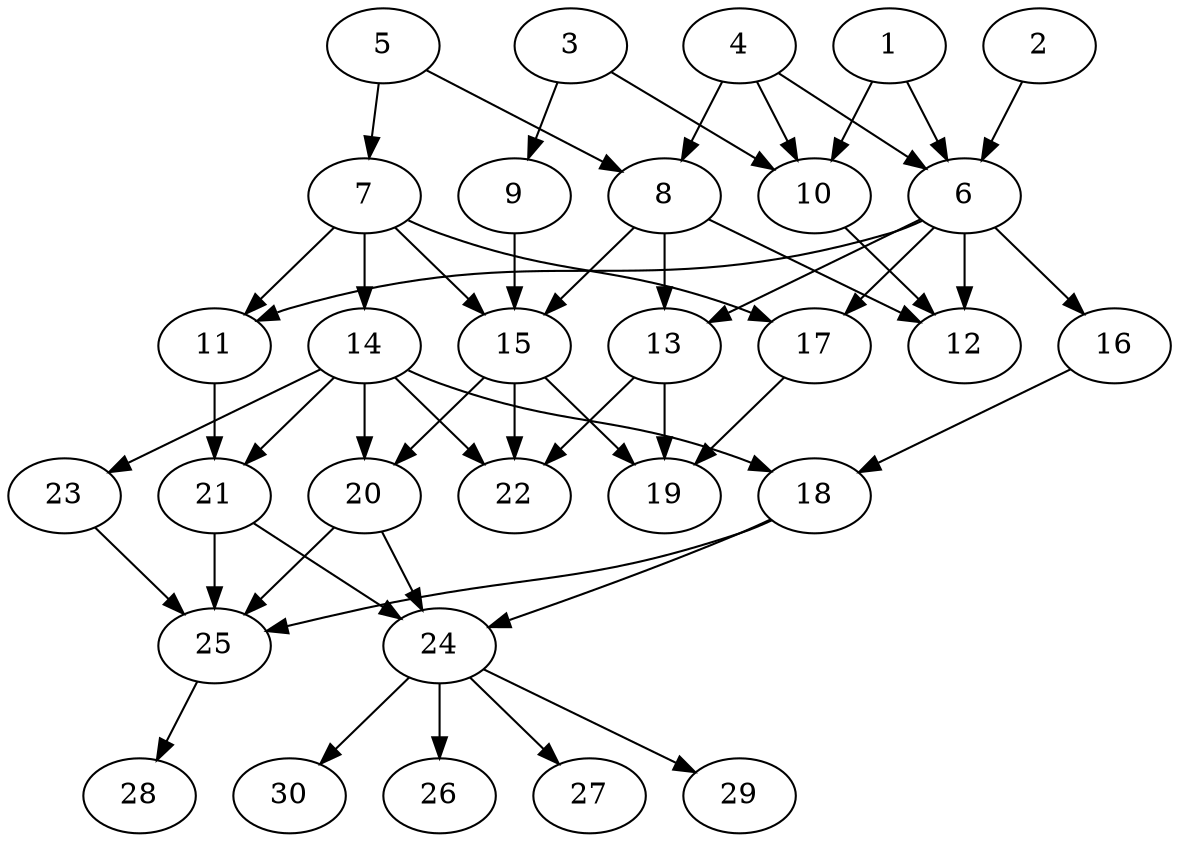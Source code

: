 // DAG automatically generated by daggen at Thu Oct  3 14:04:19 2019
// ./daggen --dot -n 30 --ccr 0.5 --fat 0.5 --regular 0.5 --density 0.6 --mindata 5242880 --maxdata 52428800 
digraph G {
  1 [size="35946496", alpha="0.01", expect_size="17973248"] 
  1 -> 6 [size ="17973248"]
  1 -> 10 [size ="17973248"]
  2 [size="76001280", alpha="0.16", expect_size="38000640"] 
  2 -> 6 [size ="38000640"]
  3 [size="36749312", alpha="0.19", expect_size="18374656"] 
  3 -> 9 [size ="18374656"]
  3 -> 10 [size ="18374656"]
  4 [size="58238976", alpha="0.02", expect_size="29119488"] 
  4 -> 6 [size ="29119488"]
  4 -> 8 [size ="29119488"]
  4 -> 10 [size ="29119488"]
  5 [size="58167296", alpha="0.05", expect_size="29083648"] 
  5 -> 7 [size ="29083648"]
  5 -> 8 [size ="29083648"]
  6 [size="99653632", alpha="0.15", expect_size="49826816"] 
  6 -> 11 [size ="49826816"]
  6 -> 12 [size ="49826816"]
  6 -> 13 [size ="49826816"]
  6 -> 16 [size ="49826816"]
  6 -> 17 [size ="49826816"]
  7 [size="88555520", alpha="0.12", expect_size="44277760"] 
  7 -> 11 [size ="44277760"]
  7 -> 14 [size ="44277760"]
  7 -> 15 [size ="44277760"]
  7 -> 17 [size ="44277760"]
  8 [size="73109504", alpha="0.11", expect_size="36554752"] 
  8 -> 12 [size ="36554752"]
  8 -> 13 [size ="36554752"]
  8 -> 15 [size ="36554752"]
  9 [size="64456704", alpha="0.03", expect_size="32228352"] 
  9 -> 15 [size ="32228352"]
  10 [size="55040000", alpha="0.05", expect_size="27520000"] 
  10 -> 12 [size ="27520000"]
  11 [size="43036672", alpha="0.03", expect_size="21518336"] 
  11 -> 21 [size ="21518336"]
  12 [size="46145536", alpha="0.11", expect_size="23072768"] 
  13 [size="26044416", alpha="0.18", expect_size="13022208"] 
  13 -> 19 [size ="13022208"]
  13 -> 22 [size ="13022208"]
  14 [size="21901312", alpha="0.15", expect_size="10950656"] 
  14 -> 18 [size ="10950656"]
  14 -> 20 [size ="10950656"]
  14 -> 21 [size ="10950656"]
  14 -> 22 [size ="10950656"]
  14 -> 23 [size ="10950656"]
  15 [size="30754816", alpha="0.03", expect_size="15377408"] 
  15 -> 19 [size ="15377408"]
  15 -> 20 [size ="15377408"]
  15 -> 22 [size ="15377408"]
  16 [size="52492288", alpha="0.04", expect_size="26246144"] 
  16 -> 18 [size ="26246144"]
  17 [size="29339648", alpha="0.05", expect_size="14669824"] 
  17 -> 19 [size ="14669824"]
  18 [size="84944896", alpha="0.15", expect_size="42472448"] 
  18 -> 24 [size ="42472448"]
  18 -> 25 [size ="42472448"]
  19 [size="40980480", alpha="0.19", expect_size="20490240"] 
  20 [size="56743936", alpha="0.17", expect_size="28371968"] 
  20 -> 24 [size ="28371968"]
  20 -> 25 [size ="28371968"]
  21 [size="78010368", alpha="0.00", expect_size="39005184"] 
  21 -> 24 [size ="39005184"]
  21 -> 25 [size ="39005184"]
  22 [size="91019264", alpha="0.18", expect_size="45509632"] 
  23 [size="48402432", alpha="0.01", expect_size="24201216"] 
  23 -> 25 [size ="24201216"]
  24 [size="39297024", alpha="0.14", expect_size="19648512"] 
  24 -> 26 [size ="19648512"]
  24 -> 27 [size ="19648512"]
  24 -> 29 [size ="19648512"]
  24 -> 30 [size ="19648512"]
  25 [size="14204928", alpha="0.17", expect_size="7102464"] 
  25 -> 28 [size ="7102464"]
  26 [size="27512832", alpha="0.19", expect_size="13756416"] 
  27 [size="48300032", alpha="0.18", expect_size="24150016"] 
  28 [size="72042496", alpha="0.10", expect_size="36021248"] 
  29 [size="49481728", alpha="0.13", expect_size="24740864"] 
  30 [size="43225088", alpha="0.06", expect_size="21612544"] 
}
